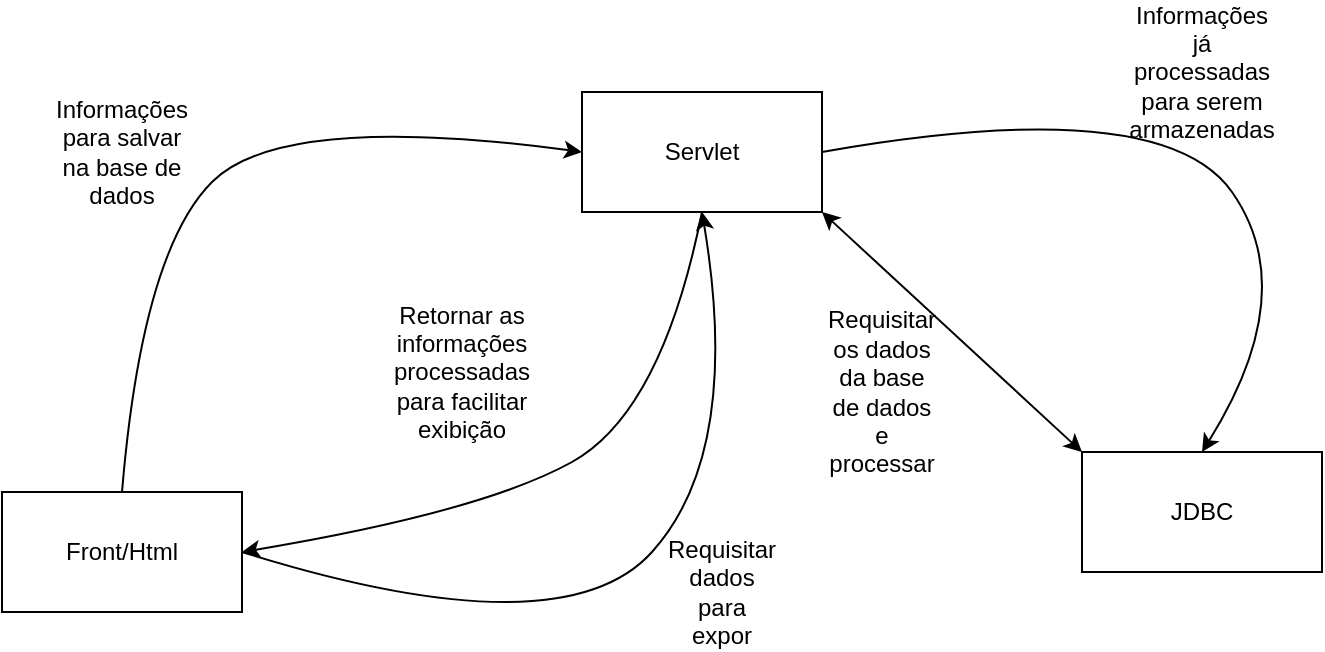 <mxfile version="13.10.2" type="device"><diagram id="MwI-hna3Y9tabQr6PWo3" name="Page-1"><mxGraphModel dx="1422" dy="762" grid="1" gridSize="10" guides="1" tooltips="1" connect="1" arrows="1" fold="1" page="1" pageScale="1" pageWidth="827" pageHeight="1169" math="0" shadow="0"><root><mxCell id="0"/><mxCell id="1" parent="0"/><mxCell id="-BTksDvVSsKi-K2OL6VK-1" value="" style="rounded=0;whiteSpace=wrap;html=1;" vertex="1" parent="1"><mxGeometry x="60" y="520" width="120" height="60" as="geometry"/></mxCell><mxCell id="-BTksDvVSsKi-K2OL6VK-2" value="Front/Html" style="text;html=1;strokeColor=none;fillColor=none;align=center;verticalAlign=middle;whiteSpace=wrap;rounded=0;" vertex="1" parent="1"><mxGeometry x="100" y="540" width="40" height="20" as="geometry"/></mxCell><mxCell id="-BTksDvVSsKi-K2OL6VK-3" value="" style="rounded=0;whiteSpace=wrap;html=1;" vertex="1" parent="1"><mxGeometry x="350" y="320" width="120" height="60" as="geometry"/></mxCell><mxCell id="-BTksDvVSsKi-K2OL6VK-4" value="Servlet" style="text;html=1;strokeColor=none;fillColor=none;align=center;verticalAlign=middle;whiteSpace=wrap;rounded=0;" vertex="1" parent="1"><mxGeometry x="390" y="340" width="40" height="20" as="geometry"/></mxCell><mxCell id="-BTksDvVSsKi-K2OL6VK-5" value="" style="curved=1;endArrow=classic;html=1;exitX=0.5;exitY=0;exitDx=0;exitDy=0;entryX=0;entryY=0.5;entryDx=0;entryDy=0;" edge="1" parent="1" source="-BTksDvVSsKi-K2OL6VK-1" target="-BTksDvVSsKi-K2OL6VK-3"><mxGeometry width="50" height="50" relative="1" as="geometry"><mxPoint x="310" y="640" as="sourcePoint"/><mxPoint x="360" y="590" as="targetPoint"/><Array as="points"><mxPoint x="130" y="400"/><mxPoint x="200" y="330"/></Array></mxGeometry></mxCell><mxCell id="-BTksDvVSsKi-K2OL6VK-6" value="Informações para salvar na base de dados&lt;br&gt;" style="text;html=1;strokeColor=none;fillColor=none;align=center;verticalAlign=middle;whiteSpace=wrap;rounded=0;" vertex="1" parent="1"><mxGeometry x="100" y="340" width="40" height="20" as="geometry"/></mxCell><mxCell id="-BTksDvVSsKi-K2OL6VK-7" value="" style="rounded=0;whiteSpace=wrap;html=1;" vertex="1" parent="1"><mxGeometry x="600" y="500" width="120" height="60" as="geometry"/></mxCell><mxCell id="-BTksDvVSsKi-K2OL6VK-8" value="" style="curved=1;endArrow=classic;html=1;exitX=1;exitY=0.5;exitDx=0;exitDy=0;entryX=0.5;entryY=0;entryDx=0;entryDy=0;" edge="1" parent="1" source="-BTksDvVSsKi-K2OL6VK-3" target="-BTksDvVSsKi-K2OL6VK-7"><mxGeometry width="50" height="50" relative="1" as="geometry"><mxPoint x="310" y="590" as="sourcePoint"/><mxPoint x="360" y="540" as="targetPoint"/><Array as="points"><mxPoint x="640" y="320"/><mxPoint x="710" y="420"/></Array></mxGeometry></mxCell><mxCell id="-BTksDvVSsKi-K2OL6VK-9" value="JDBC" style="text;html=1;strokeColor=none;fillColor=none;align=center;verticalAlign=middle;whiteSpace=wrap;rounded=0;" vertex="1" parent="1"><mxGeometry x="640" y="520" width="40" height="20" as="geometry"/></mxCell><mxCell id="-BTksDvVSsKi-K2OL6VK-10" value="Informações já processadas para serem armazenadas&lt;br&gt;" style="text;html=1;strokeColor=none;fillColor=none;align=center;verticalAlign=middle;whiteSpace=wrap;rounded=0;" vertex="1" parent="1"><mxGeometry x="640" y="300" width="40" height="20" as="geometry"/></mxCell><mxCell id="-BTksDvVSsKi-K2OL6VK-11" value="" style="curved=1;endArrow=classic;html=1;exitX=1;exitY=0.5;exitDx=0;exitDy=0;entryX=0.5;entryY=1;entryDx=0;entryDy=0;" edge="1" parent="1" source="-BTksDvVSsKi-K2OL6VK-1" target="-BTksDvVSsKi-K2OL6VK-3"><mxGeometry width="50" height="50" relative="1" as="geometry"><mxPoint x="260" y="560" as="sourcePoint"/><mxPoint x="310" y="510" as="targetPoint"/><Array as="points"><mxPoint x="340" y="600"/><mxPoint x="430" y="500"/></Array></mxGeometry></mxCell><mxCell id="-BTksDvVSsKi-K2OL6VK-12" value="Requisitar dados para expor&lt;br&gt;" style="text;html=1;strokeColor=none;fillColor=none;align=center;verticalAlign=middle;whiteSpace=wrap;rounded=0;" vertex="1" parent="1"><mxGeometry x="400" y="560" width="40" height="20" as="geometry"/></mxCell><mxCell id="-BTksDvVSsKi-K2OL6VK-13" value="" style="endArrow=classic;startArrow=classic;html=1;exitX=1;exitY=1;exitDx=0;exitDy=0;entryX=0;entryY=0;entryDx=0;entryDy=0;" edge="1" parent="1" source="-BTksDvVSsKi-K2OL6VK-3" target="-BTksDvVSsKi-K2OL6VK-7"><mxGeometry width="50" height="50" relative="1" as="geometry"><mxPoint x="520" y="500" as="sourcePoint"/><mxPoint x="570" y="450" as="targetPoint"/></mxGeometry></mxCell><mxCell id="-BTksDvVSsKi-K2OL6VK-14" value="Requisitar os dados da base de dados e processar&lt;br&gt;" style="text;html=1;strokeColor=none;fillColor=none;align=center;verticalAlign=middle;whiteSpace=wrap;rounded=0;" vertex="1" parent="1"><mxGeometry x="480" y="460" width="40" height="20" as="geometry"/></mxCell><mxCell id="-BTksDvVSsKi-K2OL6VK-15" value="" style="curved=1;endArrow=classic;html=1;exitX=0.5;exitY=1;exitDx=0;exitDy=0;entryX=1;entryY=0.5;entryDx=0;entryDy=0;" edge="1" parent="1" source="-BTksDvVSsKi-K2OL6VK-3" target="-BTksDvVSsKi-K2OL6VK-1"><mxGeometry width="50" height="50" relative="1" as="geometry"><mxPoint x="320" y="460" as="sourcePoint"/><mxPoint x="370" y="410" as="targetPoint"/><Array as="points"><mxPoint x="390" y="480"/><mxPoint x="300" y="530"/></Array></mxGeometry></mxCell><mxCell id="-BTksDvVSsKi-K2OL6VK-16" value="Retornar as informações processadas para facilitar exibição&lt;br&gt;" style="text;html=1;strokeColor=none;fillColor=none;align=center;verticalAlign=middle;whiteSpace=wrap;rounded=0;" vertex="1" parent="1"><mxGeometry x="270" y="450" width="40" height="20" as="geometry"/></mxCell></root></mxGraphModel></diagram></mxfile>